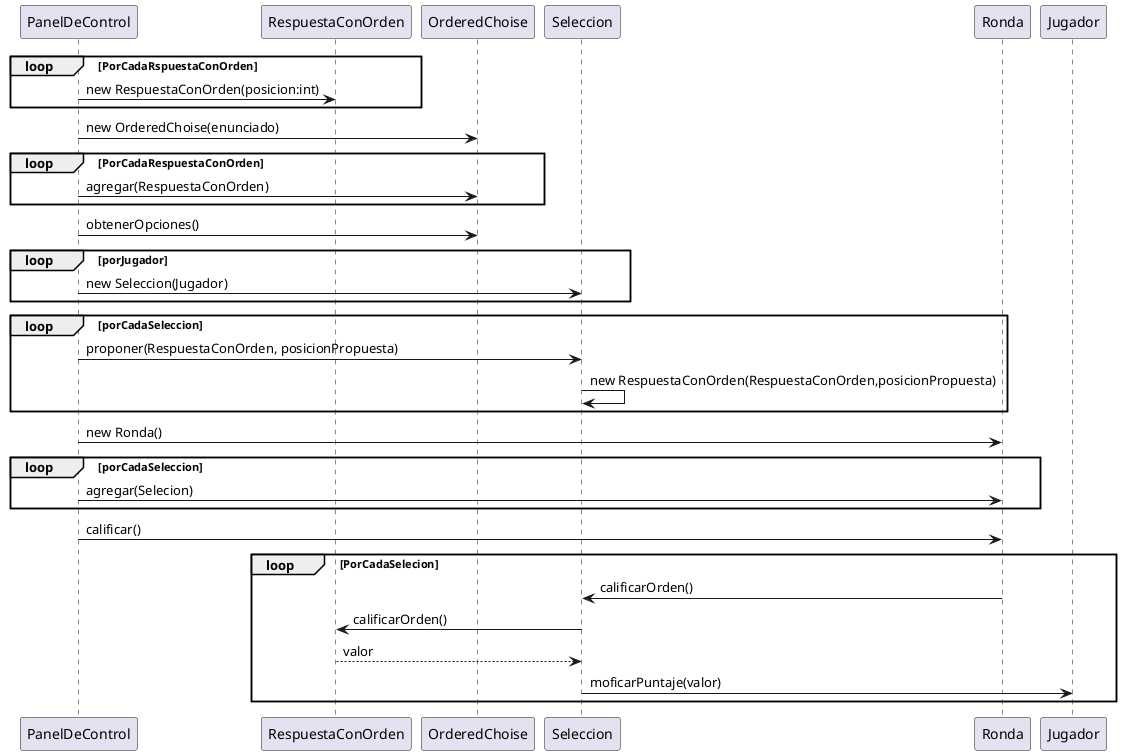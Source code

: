 @startuml
loop PorCadaRspuestaConOrden
PanelDeControl-> RespuestaConOrden:new RespuestaConOrden(posicion:int)
end
PanelDeControl -> OrderedChoise:new OrderedChoise(enunciado)
loop PorCadaRespuestaConOrden
PanelDeControl -> OrderedChoise: agregar(RespuestaConOrden)
end
PanelDeControl ->OrderedChoise: obtenerOpciones()
loop porJugador
PanelDeControl-> Seleccion: new Seleccion(Jugador)
end
loop porCadaSeleccion
PanelDeControl -> Seleccion: proponer(RespuestaConOrden, posicionPropuesta)
Seleccion -> Seleccion: new RespuestaConOrden(RespuestaConOrden,posicionPropuesta)
end
PanelDeControl -> Ronda: new Ronda()
loop porCadaSeleccion
PanelDeControl ->Ronda: agregar(Selecion)
end
PanelDeControl -> Ronda : calificar()
loop PorCadaSelecion
Ronda -> Seleccion: calificarOrden()
Seleccion -> RespuestaConOrden: calificarOrden()
RespuestaConOrden --> Seleccion: valor
Seleccion -> Jugador: moficarPuntaje(valor)
end
@enduml